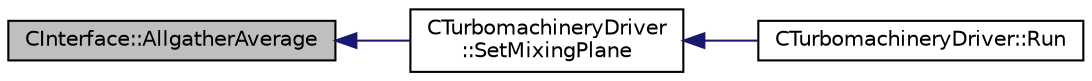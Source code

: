 digraph "CInterface::AllgatherAverage"
{
  edge [fontname="Helvetica",fontsize="10",labelfontname="Helvetica",labelfontsize="10"];
  node [fontname="Helvetica",fontsize="10",shape=record];
  rankdir="LR";
  Node18 [label="CInterface::AllgatherAverage",height=0.2,width=0.4,color="black", fillcolor="grey75", style="filled", fontcolor="black"];
  Node18 -> Node19 [dir="back",color="midnightblue",fontsize="10",style="solid",fontname="Helvetica"];
  Node19 [label="CTurbomachineryDriver\l::SetMixingPlane",height=0.2,width=0.4,color="black", fillcolor="white", style="filled",URL="$class_c_turbomachinery_driver.html#af126a06c5430c9b7b75ca876fdb96a4f",tooltip="Set Mixing Plane interface within multiple zones. "];
  Node19 -> Node20 [dir="back",color="midnightblue",fontsize="10",style="solid",fontname="Helvetica"];
  Node20 [label="CTurbomachineryDriver::Run",height=0.2,width=0.4,color="black", fillcolor="white", style="filled",URL="$class_c_turbomachinery_driver.html#a4c5a1aaddfe1130684fbcdcacd7eb83f",tooltip="Run a single iteration of the physics within multiple zones. "];
}
